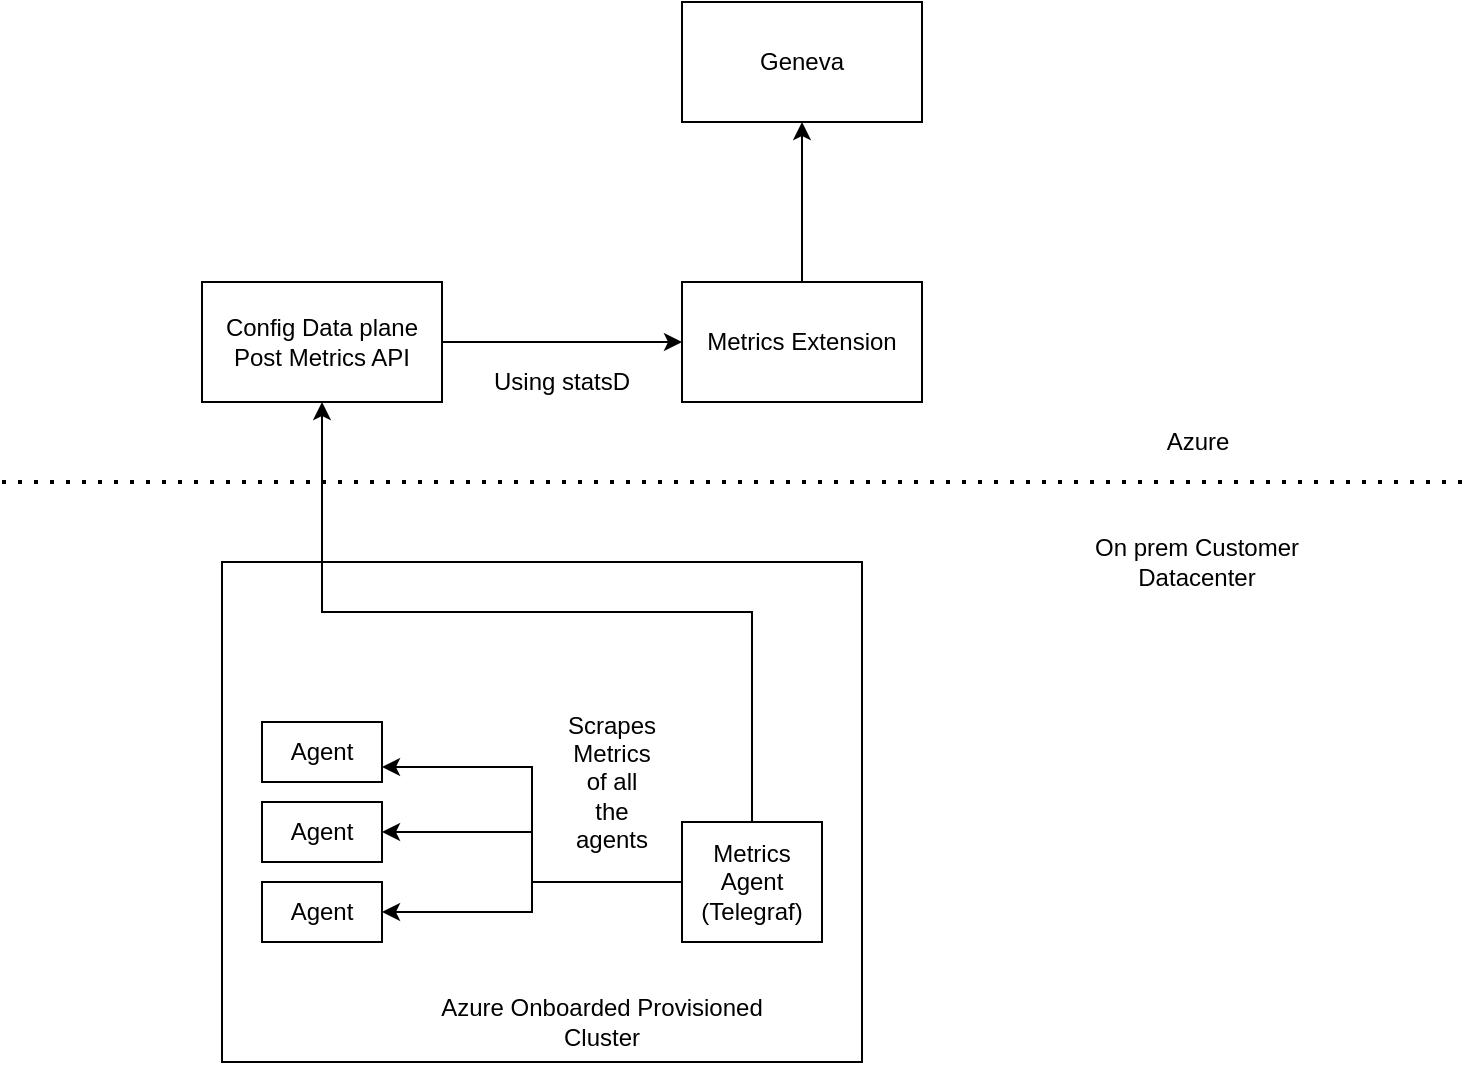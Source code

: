 <mxfile version="14.9.4" type="github">
  <diagram id="ZYZxxzhTcNQwUkJpnUor" name="Page-1">
    <mxGraphModel dx="929" dy="577" grid="1" gridSize="10" guides="1" tooltips="1" connect="1" arrows="1" fold="1" page="1" pageScale="1" pageWidth="850" pageHeight="1100" math="0" shadow="0">
      <root>
        <mxCell id="0" />
        <mxCell id="1" parent="0" />
        <mxCell id="iXHdGEbBNOJYzq9Ppc1g-1" value="" style="rounded=0;whiteSpace=wrap;html=1;" vertex="1" parent="1">
          <mxGeometry x="210" y="390" width="320" height="250" as="geometry" />
        </mxCell>
        <mxCell id="iXHdGEbBNOJYzq9Ppc1g-3" style="edgeStyle=orthogonalEdgeStyle;rounded=0;orthogonalLoop=1;jettySize=auto;html=1;exitX=0.5;exitY=0;exitDx=0;exitDy=0;" edge="1" parent="1" source="iXHdGEbBNOJYzq9Ppc1g-4" target="iXHdGEbBNOJYzq9Ppc1g-9">
          <mxGeometry relative="1" as="geometry" />
        </mxCell>
        <mxCell id="iXHdGEbBNOJYzq9Ppc1g-22" value="" style="edgeStyle=orthogonalEdgeStyle;rounded=0;orthogonalLoop=1;jettySize=auto;html=1;" edge="1" parent="1" source="iXHdGEbBNOJYzq9Ppc1g-4" target="iXHdGEbBNOJYzq9Ppc1g-21">
          <mxGeometry relative="1" as="geometry" />
        </mxCell>
        <mxCell id="iXHdGEbBNOJYzq9Ppc1g-24" style="edgeStyle=orthogonalEdgeStyle;rounded=0;orthogonalLoop=1;jettySize=auto;html=1;exitX=0;exitY=0.5;exitDx=0;exitDy=0;" edge="1" parent="1" source="iXHdGEbBNOJYzq9Ppc1g-4" target="iXHdGEbBNOJYzq9Ppc1g-20">
          <mxGeometry relative="1" as="geometry" />
        </mxCell>
        <mxCell id="iXHdGEbBNOJYzq9Ppc1g-25" style="edgeStyle=orthogonalEdgeStyle;rounded=0;orthogonalLoop=1;jettySize=auto;html=1;exitX=0;exitY=0.5;exitDx=0;exitDy=0;entryX=1;entryY=0.75;entryDx=0;entryDy=0;" edge="1" parent="1" source="iXHdGEbBNOJYzq9Ppc1g-4" target="iXHdGEbBNOJYzq9Ppc1g-5">
          <mxGeometry relative="1" as="geometry" />
        </mxCell>
        <mxCell id="iXHdGEbBNOJYzq9Ppc1g-4" value="Metrics Agent (Telegraf)" style="rounded=0;whiteSpace=wrap;html=1;" vertex="1" parent="1">
          <mxGeometry x="440" y="520" width="70" height="60" as="geometry" />
        </mxCell>
        <mxCell id="iXHdGEbBNOJYzq9Ppc1g-5" value="Agent" style="rounded=0;whiteSpace=wrap;html=1;" vertex="1" parent="1">
          <mxGeometry x="230" y="470" width="60" height="30" as="geometry" />
        </mxCell>
        <mxCell id="iXHdGEbBNOJYzq9Ppc1g-6" value="Azure Onboarded Provisioned Cluster" style="text;html=1;strokeColor=none;fillColor=none;align=center;verticalAlign=middle;whiteSpace=wrap;rounded=0;" vertex="1" parent="1">
          <mxGeometry x="300" y="610" width="200" height="20" as="geometry" />
        </mxCell>
        <mxCell id="iXHdGEbBNOJYzq9Ppc1g-7" value="" style="endArrow=none;dashed=1;html=1;dashPattern=1 3;strokeWidth=2;" edge="1" parent="1">
          <mxGeometry width="50" height="50" relative="1" as="geometry">
            <mxPoint x="100" y="350" as="sourcePoint" />
            <mxPoint x="830" y="350" as="targetPoint" />
            <Array as="points">
              <mxPoint x="380" y="350" />
            </Array>
          </mxGeometry>
        </mxCell>
        <mxCell id="iXHdGEbBNOJYzq9Ppc1g-28" style="edgeStyle=orthogonalEdgeStyle;rounded=0;orthogonalLoop=1;jettySize=auto;html=1;exitX=1;exitY=0.5;exitDx=0;exitDy=0;entryX=0;entryY=0.5;entryDx=0;entryDy=0;" edge="1" parent="1" source="iXHdGEbBNOJYzq9Ppc1g-9" target="iXHdGEbBNOJYzq9Ppc1g-15">
          <mxGeometry relative="1" as="geometry" />
        </mxCell>
        <mxCell id="iXHdGEbBNOJYzq9Ppc1g-9" value="Config Data plane Post Metrics API" style="rounded=0;whiteSpace=wrap;html=1;" vertex="1" parent="1">
          <mxGeometry x="200" y="250" width="120" height="60" as="geometry" />
        </mxCell>
        <mxCell id="iXHdGEbBNOJYzq9Ppc1g-14" value="" style="edgeStyle=orthogonalEdgeStyle;rounded=0;orthogonalLoop=1;jettySize=auto;html=1;" edge="1" parent="1" source="iXHdGEbBNOJYzq9Ppc1g-15" target="iXHdGEbBNOJYzq9Ppc1g-17">
          <mxGeometry relative="1" as="geometry" />
        </mxCell>
        <mxCell id="iXHdGEbBNOJYzq9Ppc1g-15" value="Metrics Extension" style="rounded=0;whiteSpace=wrap;html=1;" vertex="1" parent="1">
          <mxGeometry x="440" y="250" width="120" height="60" as="geometry" />
        </mxCell>
        <mxCell id="iXHdGEbBNOJYzq9Ppc1g-17" value="Geneva" style="rounded=0;whiteSpace=wrap;html=1;" vertex="1" parent="1">
          <mxGeometry x="440" y="110" width="120" height="60" as="geometry" />
        </mxCell>
        <mxCell id="iXHdGEbBNOJYzq9Ppc1g-18" value="Azure" style="text;html=1;strokeColor=none;fillColor=none;align=center;verticalAlign=middle;whiteSpace=wrap;rounded=0;" vertex="1" parent="1">
          <mxGeometry x="662.5" y="320" width="70" height="20" as="geometry" />
        </mxCell>
        <mxCell id="iXHdGEbBNOJYzq9Ppc1g-19" value="On prem Customer Datacenter" style="text;html=1;strokeColor=none;fillColor=none;align=center;verticalAlign=middle;whiteSpace=wrap;rounded=0;" vertex="1" parent="1">
          <mxGeometry x="645" y="380" width="105" height="20" as="geometry" />
        </mxCell>
        <mxCell id="iXHdGEbBNOJYzq9Ppc1g-20" value="Agent" style="rounded=0;whiteSpace=wrap;html=1;" vertex="1" parent="1">
          <mxGeometry x="230" y="510" width="60" height="30" as="geometry" />
        </mxCell>
        <mxCell id="iXHdGEbBNOJYzq9Ppc1g-21" value="Agent" style="rounded=0;whiteSpace=wrap;html=1;" vertex="1" parent="1">
          <mxGeometry x="230" y="550" width="60" height="30" as="geometry" />
        </mxCell>
        <mxCell id="iXHdGEbBNOJYzq9Ppc1g-26" value="Scrapes Metrics of all the agents" style="text;html=1;strokeColor=none;fillColor=none;align=center;verticalAlign=middle;whiteSpace=wrap;rounded=0;" vertex="1" parent="1">
          <mxGeometry x="385" y="490" width="40" height="20" as="geometry" />
        </mxCell>
        <mxCell id="iXHdGEbBNOJYzq9Ppc1g-27" style="edgeStyle=orthogonalEdgeStyle;rounded=0;orthogonalLoop=1;jettySize=auto;html=1;exitX=0.5;exitY=1;exitDx=0;exitDy=0;" edge="1" parent="1" source="iXHdGEbBNOJYzq9Ppc1g-26" target="iXHdGEbBNOJYzq9Ppc1g-26">
          <mxGeometry relative="1" as="geometry" />
        </mxCell>
        <mxCell id="iXHdGEbBNOJYzq9Ppc1g-29" value="Using statsD" style="text;html=1;strokeColor=none;fillColor=none;align=center;verticalAlign=middle;whiteSpace=wrap;rounded=0;" vertex="1" parent="1">
          <mxGeometry x="340" y="290" width="80" height="20" as="geometry" />
        </mxCell>
      </root>
    </mxGraphModel>
  </diagram>
</mxfile>

